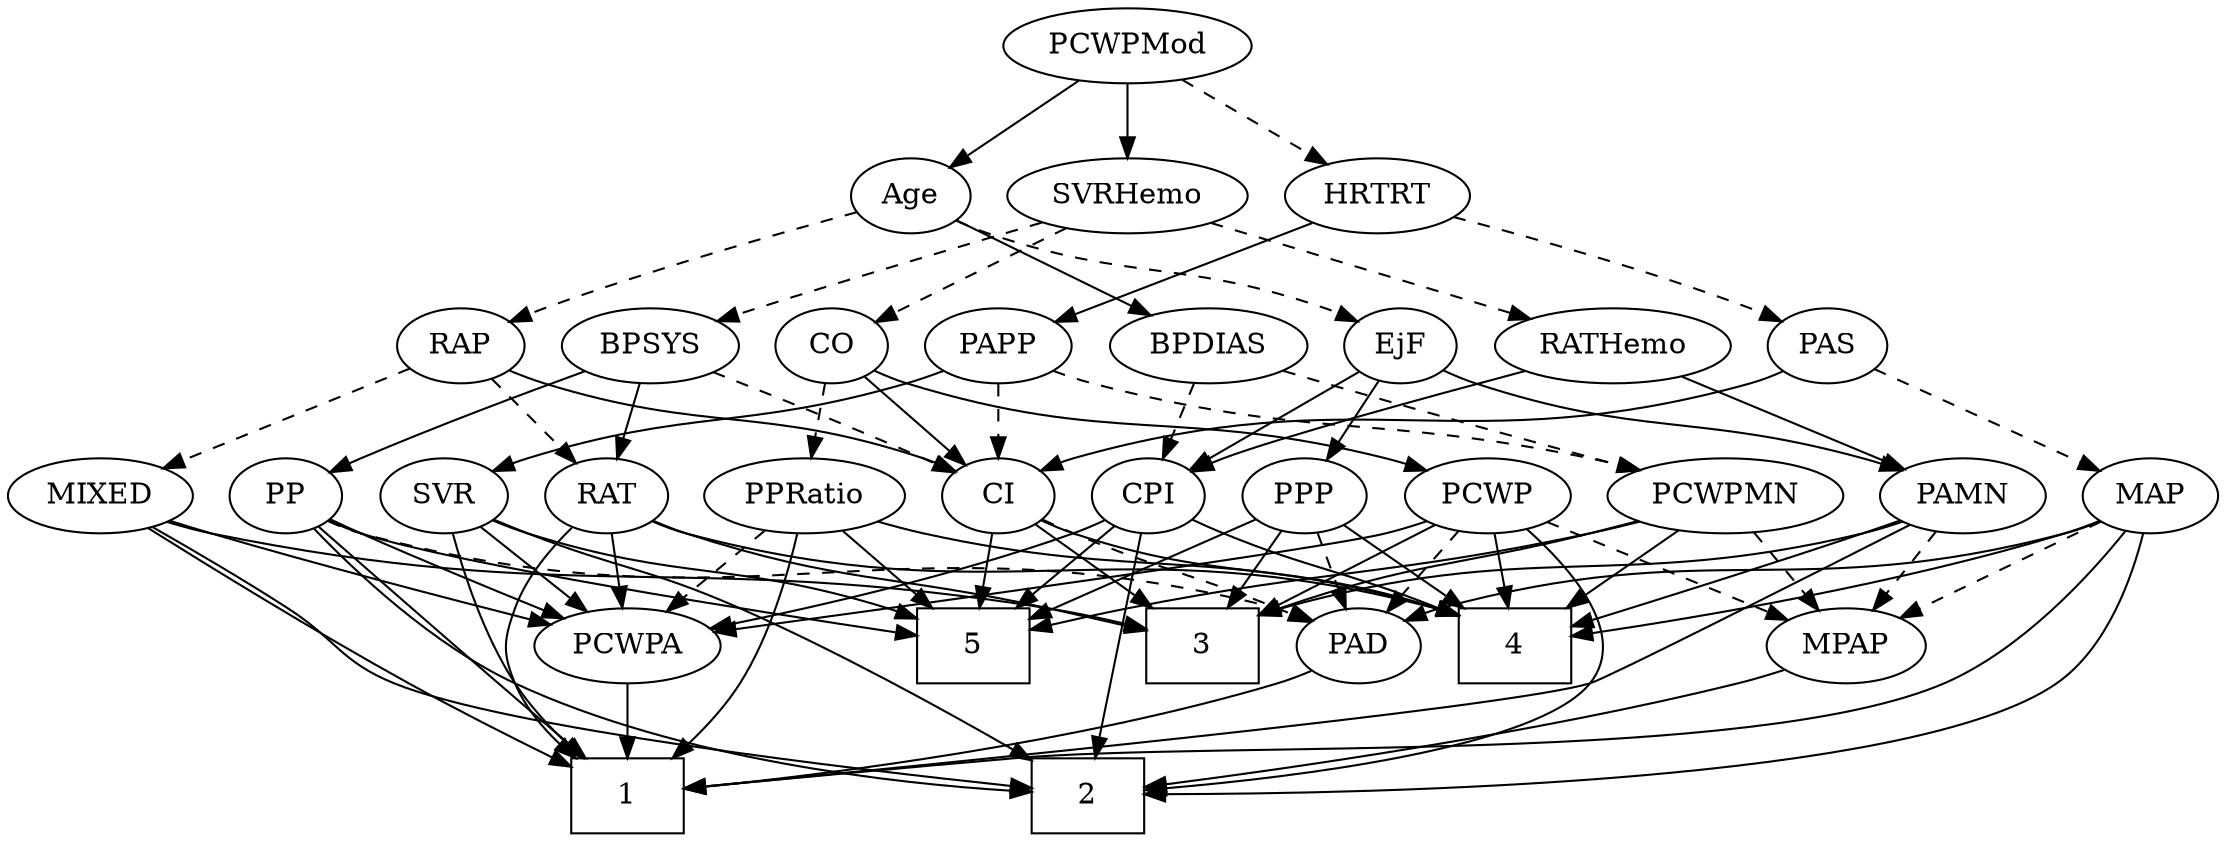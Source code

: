 strict digraph {
	graph [bb="0,0,987.84,396"];
	node [label="\N"];
	1	[height=0.5,
		pos="695.55,18",
		shape=box,
		width=0.75];
	2	[height=0.5,
		pos="515.55,18",
		shape=box,
		width=0.75];
	3	[height=0.5,
		pos="460.55,90",
		shape=box,
		width=0.75];
	4	[height=0.5,
		pos="312.55,90",
		shape=box,
		width=0.75];
	5	[height=0.5,
		pos="570.55,90",
		shape=box,
		width=0.75];
	Age	[height=0.5,
		pos="586.55,306",
		width=0.75];
	EjF	[height=0.5,
		pos="367.55,234",
		width=0.75];
	Age -> EjF	[pos="e,388.19,245.61 565.91,294.39 560.96,292.08 555.63,289.8 550.55,288 487.15,265.53 466.95,274.47 403.55,252 401.64,251.32 399.7,250.58 \
397.76,249.8",
		style=dashed];
	RAP	[height=0.5,
		pos="790.55,234",
		width=0.77632];
	Age -> RAP	[pos="e,768.83,245.52 611.21,298.21 644.09,288.92 703.9,271.2 753.55,252 755.43,251.27 757.35,250.5 759.27,249.69",
		style=dashed];
	BPDIAS	[height=0.5,
		pos="454.55,234",
		width=1.1735];
	Age -> BPDIAS	[pos="e,480,248.5 565.92,294.06 545.35,283.15 513.37,266.19 488.95,253.24",
		style=solid];
	PAMN	[height=0.5,
		pos="115.55,162",
		width=1.011];
	EjF -> PAMN	[pos="e,142.93,174.11 346.95,222.26 342,219.97 336.66,217.72 331.55,216 257.93,191.25 235.09,201.79 160.55,180 157.93,179.24 155.25,178.39 \
152.57,177.5",
		style=solid];
	CPI	[height=0.5,
		pos="474.55,162",
		width=0.75];
	EjF -> CPI	[pos="e,455.76,175.29 386.19,220.81 403.04,209.78 428.06,193.41 447.18,180.9",
		style=solid];
	PPP	[height=0.5,
		pos="402.55,162",
		width=0.75];
	EjF -> PPP	[pos="e,394.23,179.63 375.66,216.76 379.85,208.4 385.04,198.02 389.74,188.61",
		style=solid];
	MIXED	[height=0.5,
		pos="947.55,162",
		width=1.1193];
	RAP -> MIXED	[pos="e,920.08,175.25 813.04,222.97 838.52,211.61 880.42,192.93 910.69,179.43",
		style=dashed];
	RAT	[height=0.5,
		pos="716.55,162",
		width=0.75827];
	RAP -> RAT	[pos="e,731.61,177.25 775.21,218.5 764.73,208.58 750.65,195.26 738.92,184.16",
		style=dashed];
	CI	[height=0.5,
		pos="546.55,162",
		width=0.75];
	RAP -> CI	[pos="e,567.15,173.74 768.96,222.1 763.98,219.87 758.65,217.69 753.55,216 679.8,191.64 656.16,204.75 582.55,180 580.63,179.36 578.68,178.64 \
576.73,177.87",
		style=solid];
	MIXED -> 1	[pos="e,722.65,29.521 927.5,146 902.04,127.33 856.38,95.093 814.55,72 787.75,57.207 756.02,43.241 732.07,33.363",
		style=solid];
	MIXED -> 2	[pos="e,542.67,22.532 929.06,145.76 903.59,125.59 855.49,90.436 808.55,72 762.42,53.883 621.02,33.173 552.94,23.917",
		style=solid];
	MIXED -> 3	[pos="e,487.79,98.133 918.07,149.52 911.71,147.4 904.97,145.41 898.55,144 739.77,109.12 694.98,134.25 534.55,108 522.47,106.02 509.43,\
103.25 497.7,100.51",
		style=solid];
	PCWPA	[height=0.5,
		pos="695.55,90",
		width=1.1555];
	MIXED -> PCWPA	[pos="e,731.35,99.446 917.09,150.02 910.98,147.93 904.58,145.83 898.55,144 844.93,127.73 782.46,111.88 741.13,101.81",
		style=solid];
	MPAP	[height=0.5,
		pos="194.55,90",
		width=0.97491];
	MPAP -> 2	[pos="e,488.23,23.01 222.06,78.689 229.01,76.296 236.5,73.898 243.55,72 326.29,49.705 425.58,32.776 478.32,24.54",
		style=solid];
	BPSYS	[height=0.5,
		pos="706.55,234",
		width=1.0471];
	BPSYS -> RAT	[pos="e,714.1,180.1 709.02,215.7 710.12,207.98 711.45,198.71 712.67,190.11",
		style=solid];
	PP	[height=0.5,
		pos="788.55,162",
		width=0.75];
	BPSYS -> PP	[pos="e,772.46,176.74 724.34,217.81 736.2,207.69 751.92,194.27 764.84,183.24",
		style=solid];
	BPSYS -> CI	[pos="e,567.81,173.2 678.84,221.5 653.62,210.96 615.43,194.79 582.55,180 580.75,179.19 578.91,178.35 577.05,177.5",
		style=dashed];
	PAD	[height=0.5,
		pos="386.55,90",
		width=0.79437];
	PAD -> 1	[pos="e,668.5,22.215 408.32,78.243 413.55,75.946 419.17,73.703 424.55,72 505.99,46.188 605.38,30.629 658.26,23.556",
		style=solid];
	CO	[height=0.5,
		pos="623.55,234",
		width=0.75];
	PPRatio	[height=0.5,
		pos="631.55,162",
		width=1.1013];
	CO -> PPRatio	[pos="e,629.59,180.1 625.52,215.7 626.41,207.98 627.47,198.71 628.45,190.11",
		style=dashed];
	PCWP	[height=0.5,
		pos="322.55,162",
		width=0.97491];
	CO -> PCWP	[pos="e,348.78,174.15 603,222.09 598.05,219.8 592.7,217.6 587.55,216 492.51,186.46 462.59,206.07 366.55,180 363.9,179.28 361.19,178.46 \
358.48,177.57",
		style=solid];
	CO -> CI	[pos="e,561.84,176.91 607.97,218.83 596.93,208.81 581.96,195.19 569.55,183.92",
		style=solid];
	PAS	[height=0.5,
		pos="179.55,234",
		width=0.75];
	MAP	[height=0.5,
		pos="30.547,162",
		width=0.84854];
	PAS -> MAP	[pos="e,53.818,173.93 158.2,222.97 133.33,211.29 91.971,191.86 63.092,178.29",
		style=dashed];
	PAS -> CI	[pos="e,526.05,174.06 200.05,221.94 205,219.66 210.37,217.5 215.55,216 342.44,179.33 383.66,216.67 510.55,180 512.49,179.44 514.46,178.78 \
516.42,178.06",
		style=solid];
	PAMN -> 1	[pos="e,668.5,22.422 117.04,143.71 119.84,123.01 127.82,89.02 150.55,72 222.16,18.367 462.56,45.246 551.55,36 587.9,32.223 629.33,27.263 \
658.39,23.676",
		style=solid];
	PAMN -> 3	[pos="e,433.37,104.89 142.36,149.74 148.27,147.58 154.56,145.52 160.55,144 272.19,115.69 309.01,140.25 423.52,107.76",
		style=solid];
	PAMN -> 4	[pos="e,285.29,100.27 143.59,150.28 149.2,148.17 155.05,146 160.55,144 199.78,129.75 244.96,114.09 275.81,103.52",
		style=solid];
	PAMN -> MPAP	[pos="e,177.71,105.92 132.69,145.81 143.63,136.11 157.99,123.39 170.12,112.64",
		style=dashed];
	RATHemo	[height=0.5,
		pos="273.55,234",
		width=1.3721];
	RATHemo -> PAMN	[pos="e,141.85,174.65 243.46,219.67 217.19,208.03 179.02,191.12 151.22,178.8",
		style=solid];
	RATHemo -> CPI	[pos="e,453.43,173.53 310.3,221.81 351.33,209.21 415.04,189.28 438.55,180 440.38,179.28 442.25,178.5 444.13,177.7",
		style=solid];
	CPI -> 2	[pos="e,512.82,36.302 482.28,144.58 486.91,134.25 492.64,120.56 496.55,108 502.88,87.667 507.81,64.073 511.06,46.288",
		style=solid];
	CPI -> 4	[pos="e,339.59,103.99 453.32,150.72 448.49,148.45 443.36,146.1 438.55,144 401.67,127.94 389.63,125.49 348.77,107.96",
		style=solid];
	CPI -> 5	[pos="e,546.9,108.24 492.16,148.16 505.13,138.7 523.13,125.58 538.61,114.29",
		style=solid];
	CPI -> PCWPA	[pos="e,659.87,99.39 495.62,150.35 500.46,148.1 505.63,145.85 510.55,144 557.19,126.44 612.29,111.35 650.15,101.81",
		style=solid];
	RAT -> 1	[pos="e,718.85,36.181 728.37,145.69 740.67,127.8 756.79,97.408 746.55,72 742.2,61.209 734.49,51.386 726.35,43.209",
		style=solid];
	RAT -> 3	[pos="e,487.73,97.219 695.53,150.19 690.69,147.95 685.5,145.75 680.55,144 663.38,137.95 555.72,112.87 497.62,99.495",
		style=solid];
	RAT -> 4	[pos="e,339.7,104.97 696.06,149.89 691.11,147.61 685.74,145.46 680.55,144 540.9,104.66 493.53,146.29 349.77,107.75",
		style=solid];
	RAT -> PCWPA	[pos="e,700.73,108.28 711.46,144.05 709.13,136.26 706.29,126.82 703.67,118.08",
		style=solid];
	SVR	[height=0.5,
		pos="861.55,162",
		width=0.77632];
	SVR -> 1	[pos="e,722.77,32.547 850.12,145.2 835.94,126.3 810.34,94.411 783.55,72 767.73,58.772 748.26,46.684 731.65,37.403",
		style=solid];
	SVR -> 2	[pos="e,542.6,22.573 850.57,145.36 835.44,125.07 806.21,90.145 772.55,72 734.92,51.719 614.38,32.694 552.68,23.98",
		style=solid];
	SVR -> 5	[pos="e,597.57,97.402 840.36,150.24 835.28,147.95 829.79,145.7 824.55,144 746.95,118.8 724.31,125.13 644.55,108 632.49,105.41 619.35,102.44 \
607.55,99.717",
		style=solid];
	SVR -> PCWPA	[pos="e,725.15,102.76 839.31,150.6 834.46,148.39 829.34,146.09 824.55,144 794.52,130.94 760.22,116.89 734.54,106.54",
		style=solid];
	PCWPMod	[height=0.5,
		pos="491.55,378",
		width=1.4443];
	PCWPMod -> Age	[pos="e,569.02,319.91 512.63,361.46 526.8,351.03 545.56,337.2 560.63,326.09",
		style=solid];
	SVRHemo	[height=0.5,
		pos="491.55,306",
		width=1.3902];
	PCWPMod -> SVRHemo	[pos="e,491.55,324.1 491.55,359.7 491.55,351.98 491.55,342.71 491.55,334.11",
		style=solid];
	HRTRT	[height=0.5,
		pos="383.55,306",
		width=1.1013];
	PCWPMod -> HRTRT	[pos="e,405.46,321.21 468.11,361.81 452.26,351.54 431.18,337.87 414.03,326.75",
		style=dashed];
	PCWPA -> 1	[pos="e,695.55,36.104 695.55,71.697 695.55,63.983 695.55,54.712 695.55,46.112",
		style=solid];
	PCWPMN	[height=0.5,
		pos="219.55,162",
		width=1.3902];
	PCWPMN -> 3	[pos="e,433.27,104.57 256.94,149.99 264.1,147.95 271.54,145.87 278.55,144 340.09,127.55 359.74,130.09 423.53,108.01",
		style=solid];
	PCWPMN -> 4	[pos="e,289.68,108.21 240.19,145.46 252.33,136.33 267.92,124.59 281.52,114.35",
		style=solid];
	PCWPMN -> 5	[pos="e,543.22,97.704 256.2,149.72 263.56,147.66 271.27,145.64 278.55,144 374.34,122.37 400.2,127 496.55,108 508.55,105.63 521.58,102.75 \
533.31,100.03",
		style=solid];
	PCWPMN -> MPAP	[pos="e,200.54,107.79 213.5,144.05 210.64,136.06 207.17,126.33 203.98,117.4",
		style=dashed];
	SVRHemo -> BPSYS	[pos="e,677.53,245.71 528.73,293.76 562.86,283.32 614.79,267.15 659.55,252 662.28,251.07 665.1,250.1 667.94,249.11",
		style=dashed];
	SVRHemo -> CO	[pos="e,603.03,245.88 518.58,290.67 540.49,279.05 571.33,262.69 593.91,250.72",
		style=dashed];
	SVRHemo -> RATHemo	[pos="e,309.24,246.46 455.55,293.44 418.12,281.42 359.44,262.58 318.88,249.56",
		style=dashed];
	BPDIAS -> CPI	[pos="e,469.75,179.79 459.39,216.05 461.65,208.14 464.39,198.54 466.92,189.69",
		style=dashed];
	BPDIAS -> PCWPMN	[pos="e,257.61,173.96 422.51,222.1 416.24,220.03 409.7,217.91 403.55,216 403.34,215.93 321.89,192.48 267.44,176.79",
		style=dashed];
	MAP -> 1	[pos="e,668.51,22.469 41.452,145.1 56.805,124.17 86.935,88.172 122.55,72 209.65,32.443 456.36,45.61 551.55,36 587.91,32.329 629.34,27.355 \
658.39,23.736",
		style=solid];
	MAP -> 2	[pos="e,488.34,18.695 32.325,143.8 35.44,123.19 43.892,89.293 66.547,72 130.82,22.94 382.45,18.519 478.25,18.662",
		style=solid];
	MAP -> 4	[pos="e,285.51,97.313 53.955,150.17 59.333,147.93 65.08,145.73 70.547,144 143.35,120.96 164,124.55 238.55,108 250.59,105.33 263.72,102.34 \
275.53,99.617",
		style=solid];
	MAP -> MPAP	[pos="e,168.35,102.18 54.746,150.67 82.281,138.92 127.51,119.61 159.04,106.16",
		style=dashed];
	MAP -> PAD	[pos="e,364.85,102.01 53.432,150.01 58.936,147.72 64.868,145.54 70.547,144 190.77,111.33 228.63,141.8 348.55,108 350.84,107.35 353.16,\
106.59 355.48,105.76",
		style=solid];
	PP -> 1	[pos="e,722.61,35.153 786.45,143.97 783.45,125.04 776.56,94.207 761.55,72 753.55,60.163 742.1,49.673 730.99,41.214",
		style=solid];
	PP -> 2	[pos="e,542.9,22.256 785.17,143.78 780.27,123.48 769.17,90.212 746.55,72 717.05,48.259 610.57,31.261 553.05,23.581",
		style=solid];
	PP -> 5	[pos="e,597.81,97.506 767.47,150.37 762.63,148.12 757.46,145.86 752.55,144 703.46,125.4 644.89,109.4 607.71,99.984",
		style=solid];
	PP -> PAD	[pos="e,408.22,102.09 768.06,149.9 763.1,147.62 757.74,145.47 752.55,144 611.41,104.14 566.08,146.41 424.55,108 422.25,107.38 419.92,106.63 \
417.6,105.81",
		style=dashed];
	PP -> PCWPA	[pos="e,715.54,106.05 771.05,147.83 757.74,137.81 739.13,123.81 723.72,112.21",
		style=solid];
	PPP -> 3	[pos="e,446.36,108.13 415.13,145.81 422.32,137.14 431.5,126.05 439.73,116.12",
		style=solid];
	PPP -> 4	[pos="e,334.51,108.08 385.62,147.83 373.53,138.43 356.94,125.53 342.63,114.39",
		style=solid];
	PPP -> 5	[pos="e,543.3,101.39 423.77,150.72 428.6,148.45 433.73,146.1 438.55,144 470.36,130.12 507.03,115.5 533.63,105.15",
		style=solid];
	PPP -> PAD	[pos="e,390.5,108.28 398.67,144.05 396.89,136.26 394.74,126.82 392.74,118.08",
		style=dashed];
	PPRatio -> 1	[pos="e,673.63,36.096 631.01,143.69 631.11,125.05 633.28,94.997 644.55,72 649.81,61.268 658.04,51.3 666.36,42.971",
		style=solid];
	PPRatio -> 4	[pos="e,339.74,104.84 602.01,149.79 595.65,147.65 588.93,145.58 582.55,144 483.51,119.42 451.12,137.61 349.47,107.77",
		style=solid];
	PPRatio -> 5	[pos="e,585.62,108.29 617.71,145.12 610.24,136.54 600.84,125.77 592.41,116.09",
		style=solid];
	PPRatio -> PCWPA	[pos="e,680.64,107.31 646.07,145.12 654.22,136.2 664.55,124.91 673.66,114.94",
		style=dashed];
	PCWP -> 2	[pos="e,488.36,20.876 304.89,146.08 285.02,127.49 257.82,95.332 276.55,72 301.39,41.043 417.22,27.045 478.03,21.739",
		style=solid];
	PCWP -> 3	[pos="e,433.48,104.73 346.59,148.81 368.09,137.9 399.9,121.76 424.46,109.31",
		style=solid];
	PCWP -> 4	[pos="e,314.99,108.1 320.08,143.7 318.97,135.98 317.65,126.71 316.42,118.11",
		style=solid];
	PCWP -> MPAP	[pos="e,217.99,103.82 299.37,148.32 279.11,137.24 249.47,121.04 226.88,108.68",
		style=dashed];
	PCWP -> PAD	[pos="e,372.82,106.01 336.75,145.46 345.32,136.09 356.39,123.99 365.91,113.57",
		style=dashed];
	PCWP -> PCWPA	[pos="e,658.37,98.444 348.76,149.79 354.54,147.63 360.69,145.55 366.55,144 470.82,116.4 500.22,126.12 606.55,108 620.14,105.68 634.86,\
102.96 648.34,100.38",
		style=solid];
	CI -> 3	[pos="e,481.65,108.18 529.97,147.5 518.57,138.23 503.12,125.66 489.7,114.73",
		style=solid];
	CI -> 4	[pos="e,339.8,104.64 525.93,150.31 520.98,148.01 515.65,145.75 510.55,144 443.77,121.13 420.34,130.95 349.62,107.94",
		style=solid];
	CI -> 5	[pos="e,564.62,108.28 552.36,144.05 555.06,136.18 558.34,126.62 561.36,117.79",
		style=solid];
	CI -> PAD	[pos="e,409.01,101.16 525.3,150.77 520.47,148.5 515.35,146.14 510.55,144 472.69,127.15 462.57,124.46 424.55,108 422.5,107.11 420.39,106.19 \
418.27,105.26",
		style=dashed];
	PAPP	[height=0.5,
		pos="546.55,234",
		width=0.88464];
	PAPP -> SVR	[pos="e,840.42,173.93 570.49,221.94 576,219.71 581.91,217.57 587.55,216 690.17,187.39 722.48,210.54 824.55,180 826.69,179.36 828.88,178.61 \
831.05,177.8",
		style=solid];
	PAPP -> PCWPMN	[pos="e,256.19,174.32 522.6,221.97 517.09,219.74 511.18,217.59 505.55,216 407.24,188.24 378.26,202.18 278.55,180 274.45,179.09 270.22,\
178.06 265.99,176.96",
		style=dashed];
	PAPP -> CI	[pos="e,546.55,180.1 546.55,215.7 546.55,207.98 546.55,198.71 546.55,190.11",
		style=dashed];
	HRTRT -> PAS	[pos="e,200.66,245.55 350.25,295.94 316.02,286.29 261.39,269.96 215.55,252 213.71,251.28 211.84,250.51 209.96,249.71",
		style=dashed];
	HRTRT -> PAPP	[pos="e,521.82,245.62 411.57,292.97 439.58,280.94 482.67,262.43 512.6,249.58",
		style=solid];
}
